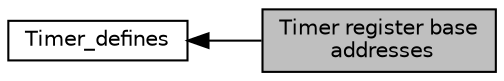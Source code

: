 digraph "Timer register base addresses"
{
  edge [fontname="Helvetica",fontsize="10",labelfontname="Helvetica",labelfontsize="10"];
  node [fontname="Helvetica",fontsize="10",shape=record];
  rankdir=LR;
  Node0 [label="Timer register base\l addresses",height=0.2,width=0.4,color="black", fillcolor="grey75", style="filled", fontcolor="black"];
  Node1 [label="Timer_defines",height=0.2,width=0.4,color="black", fillcolor="white", style="filled",URL="$group__timer__defines.html"];
  Node1->Node0 [shape=plaintext, dir="back", style="solid"];
}
